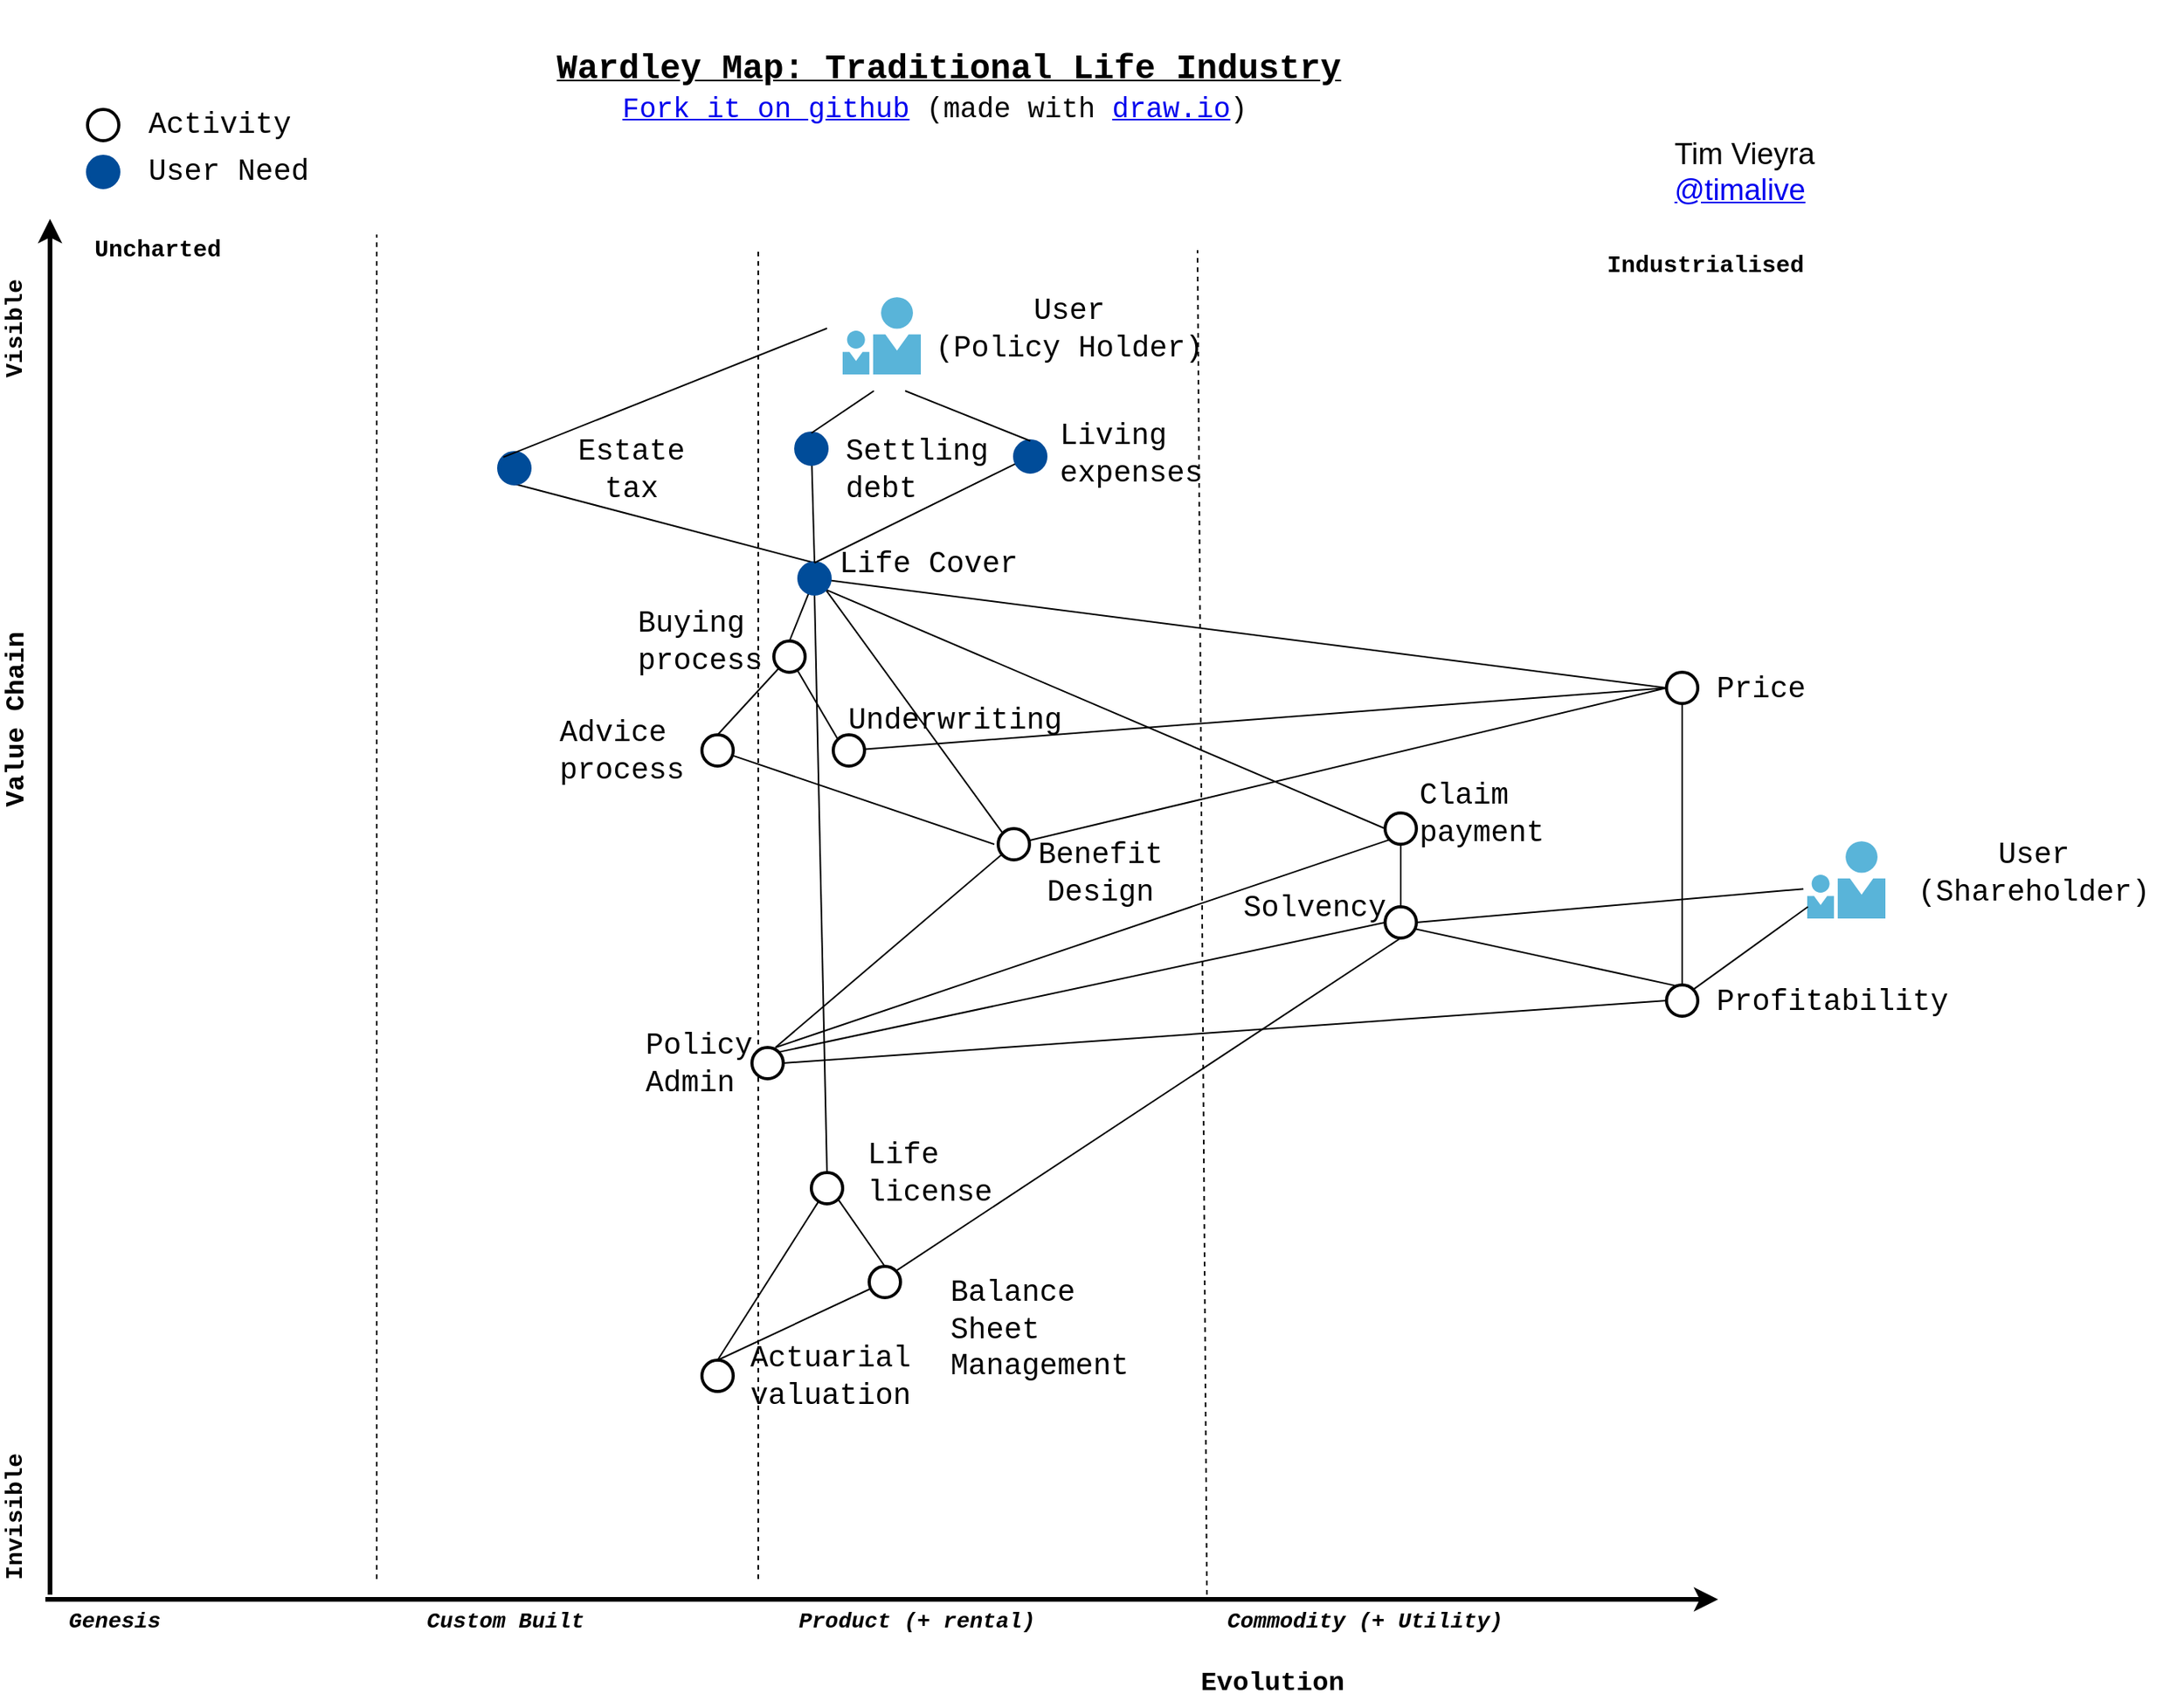 <mxfile version="14.1.8" type="device"><diagram id="QZo7Le3gUHi8I91TeO4D" name="Page-1"><mxGraphModel dx="1751" dy="1360" grid="1" gridSize="10" guides="1" tooltips="1" connect="1" arrows="1" fold="1" page="0" pageScale="1" pageWidth="1169" pageHeight="827" math="0" shadow="0"><root><mxCell id="0"/><mxCell id="pRjBcahfhOIr2XZQq7Er-81" value="Plane" parent="0"/><UserObject label="" tooltip="Wardley Mapping Canvas" id="pRjBcahfhOIr2XZQq7Er-31"><mxCell style="endArrow=none;dashed=1;html=1;strokeWidth=1;fontSize=26;strokeColor=#000000;" edge="1" parent="pRjBcahfhOIr2XZQq7Er-81"><mxGeometry width="50" height="50" relative="1" as="geometry"><mxPoint x="195" y="730" as="sourcePoint"/><mxPoint x="195" y="-130" as="targetPoint"/></mxGeometry></mxCell></UserObject><mxCell id="pRjBcahfhOIr2XZQq7Er-32" value="" style="endArrow=none;dashed=1;html=1;strokeWidth=1;fontSize=26;strokeColor=#000000;" edge="1" parent="pRjBcahfhOIr2XZQq7Er-81"><mxGeometry width="50" height="50" relative="1" as="geometry"><mxPoint x="439" y="730" as="sourcePoint"/><mxPoint x="439.0" y="-120" as="targetPoint"/></mxGeometry></mxCell><mxCell id="pRjBcahfhOIr2XZQq7Er-34" value="" style="endArrow=classic;html=1;strokeWidth=3;fontSize=26;" edge="1" parent="pRjBcahfhOIr2XZQq7Er-81"><mxGeometry width="50" height="50" relative="1" as="geometry"><mxPoint x="-14" y="740" as="sourcePoint"/><mxPoint x="-14" y="-140" as="targetPoint"/></mxGeometry></mxCell><mxCell id="pRjBcahfhOIr2XZQq7Er-35" value="" style="endArrow=classic;html=1;strokeWidth=3;fontSize=26;" edge="1" parent="pRjBcahfhOIr2XZQq7Er-81"><mxGeometry width="50" height="50" relative="1" as="geometry"><mxPoint x="-17.0" y="743.0" as="sourcePoint"/><mxPoint x="1053.0" y="743.0" as="targetPoint"/></mxGeometry></mxCell><mxCell id="pRjBcahfhOIr2XZQq7Er-36" value="&lt;i&gt;Genesis&lt;/i&gt;&lt;br style=&quot;font-size: 14px&quot;&gt;" style="text;html=1;strokeColor=none;fillColor=none;align=left;verticalAlign=top;whiteSpace=wrap;rounded=0;labelPosition=center;verticalLabelPosition=middle;fontFamily=Courier New;fontStyle=1;fontSize=14;" vertex="1" parent="pRjBcahfhOIr2XZQq7Er-81"><mxGeometry x="-4.0" y="742" width="136" height="28" as="geometry"/></mxCell><mxCell id="pRjBcahfhOIr2XZQq7Er-37" value="&lt;i&gt;Custom Built&lt;/i&gt;&lt;br style=&quot;font-size: 14px&quot;&gt;" style="text;html=1;strokeColor=none;fillColor=none;align=left;verticalAlign=top;whiteSpace=wrap;rounded=0;labelPosition=center;verticalLabelPosition=middle;fontFamily=Courier New;fontStyle=1;fontSize=14;" vertex="1" parent="pRjBcahfhOIr2XZQq7Er-81"><mxGeometry x="225.0" y="742" width="133" height="28" as="geometry"/></mxCell><mxCell id="pRjBcahfhOIr2XZQq7Er-38" value="&lt;i&gt;Product (+ rental)&lt;/i&gt;&lt;br style=&quot;font-size: 14px&quot;&gt;" style="text;html=1;strokeColor=none;fillColor=none;align=left;verticalAlign=top;whiteSpace=wrap;rounded=0;labelPosition=center;verticalLabelPosition=middle;fontFamily=Courier New;fontStyle=1;fontSize=14;" vertex="1" parent="pRjBcahfhOIr2XZQq7Er-81"><mxGeometry x="463.0" y="742" width="165" height="28" as="geometry"/></mxCell><mxCell id="pRjBcahfhOIr2XZQq7Er-39" value="&lt;i&gt;Commodity (+ Utility)&lt;/i&gt;&lt;br style=&quot;font-size: 14px&quot;&gt;" style="text;html=1;strokeColor=none;fillColor=none;align=left;verticalAlign=top;whiteSpace=wrap;rounded=0;labelPosition=center;verticalLabelPosition=middle;fontFamily=Courier New;fontStyle=1;fontSize=14;" vertex="1" parent="pRjBcahfhOIr2XZQq7Er-81"><mxGeometry x="737.0" y="742" width="201" height="28" as="geometry"/></mxCell><mxCell id="pRjBcahfhOIr2XZQq7Er-40" value="Evolution" style="text;html=1;strokeColor=none;fillColor=none;align=center;verticalAlign=middle;whiteSpace=wrap;rounded=0;shadow=0;glass=0;comic=0;fontFamily=Courier New;fontSize=17;fontStyle=1" vertex="1" parent="pRjBcahfhOIr2XZQq7Er-81"><mxGeometry x="733" y="787.0" width="70" height="20" as="geometry"/></mxCell><mxCell id="pRjBcahfhOIr2XZQq7Er-41" value="Uncharted" style="text;html=1;strokeColor=none;fillColor=none;align=center;verticalAlign=middle;whiteSpace=wrap;rounded=0;shadow=0;glass=0;comic=0;fontFamily=Courier New;fontSize=15;fontStyle=1" vertex="1" parent="pRjBcahfhOIr2XZQq7Er-81"><mxGeometry y="-130.0" width="110" height="20" as="geometry"/></mxCell><mxCell id="pRjBcahfhOIr2XZQq7Er-42" value="Industrialised" style="text;html=1;strokeColor=none;fillColor=none;align=center;verticalAlign=middle;whiteSpace=wrap;rounded=0;shadow=0;glass=0;comic=0;fontFamily=Courier New;fontSize=15;fontStyle=1" vertex="1" parent="pRjBcahfhOIr2XZQq7Er-81"><mxGeometry x="990" y="-120.0" width="110" height="20" as="geometry"/></mxCell><mxCell id="pRjBcahfhOIr2XZQq7Er-43" value="Value Chain" style="text;html=1;strokeColor=none;fillColor=none;align=center;verticalAlign=middle;whiteSpace=wrap;rounded=0;shadow=0;glass=0;comic=0;fontFamily=Courier New;fontSize=17;fontStyle=1;rotation=-90;" vertex="1" parent="pRjBcahfhOIr2XZQq7Er-81"><mxGeometry x="-100" y="170.0" width="130" height="20" as="geometry"/></mxCell><mxCell id="pRjBcahfhOIr2XZQq7Er-44" value="Visible" style="text;html=1;strokeColor=none;fillColor=none;align=center;verticalAlign=middle;whiteSpace=wrap;rounded=0;shadow=0;glass=0;comic=0;fontFamily=Courier New;fontSize=15;fontStyle=1;rotation=-90;" vertex="1" parent="pRjBcahfhOIr2XZQq7Er-81"><mxGeometry x="-81" y="-80.0" width="90" height="20" as="geometry"/></mxCell><mxCell id="pRjBcahfhOIr2XZQq7Er-45" value="Invisible" style="text;html=1;strokeColor=none;fillColor=none;align=center;verticalAlign=middle;whiteSpace=wrap;rounded=0;shadow=0;glass=0;comic=0;fontFamily=Courier New;fontSize=15;fontStyle=1;rotation=-90;" vertex="1" parent="pRjBcahfhOIr2XZQq7Er-81"><mxGeometry x="-81" y="680.0" width="90" height="20" as="geometry"/></mxCell><mxCell id="pRjBcahfhOIr2XZQq7Er-65" value="&lt;div style=&quot;text-align: left&quot;&gt;&lt;span&gt;Tim Vieyra&lt;/span&gt;&lt;/div&gt;&lt;div style=&quot;text-align: left&quot;&gt;&lt;span&gt;&lt;a href=&quot;https://twitter.com/timalive&quot;&gt;@timalive&lt;/a&gt;&lt;/span&gt;&lt;/div&gt;" style="text;html=1;strokeColor=none;fillColor=none;align=center;verticalAlign=middle;whiteSpace=wrap;rounded=0;fontSize=19;" vertex="1" parent="pRjBcahfhOIr2XZQq7Er-81"><mxGeometry x="990" y="-200" width="160" height="60" as="geometry"/></mxCell><mxCell id="pRjBcahfhOIr2XZQq7Er-181" value="" style="endArrow=none;dashed=1;html=1;strokeWidth=1;fontSize=26;strokeColor=#000000;" edge="1" parent="pRjBcahfhOIr2XZQq7Er-81"><mxGeometry width="50" height="50" relative="1" as="geometry"><mxPoint x="726" y="740" as="sourcePoint"/><mxPoint x="720" y="-120" as="targetPoint"/></mxGeometry></mxCell><mxCell id="pRjBcahfhOIr2XZQq7Er-83" value="Needs and Activities" parent="0"/><UserObject label="" tooltip="Immediate (level-1) user need" id="pRjBcahfhOIr2XZQq7Er-66"><mxCell style="ellipse;whiteSpace=wrap;html=1;aspect=fixed;strokeWidth=2;strokeColor=#004C99;fontFamily=Helvetica;fontSize=14;align=left;fontColor=#4D4D4D;fillColor=#004C99;" vertex="1" parent="pRjBcahfhOIr2XZQq7Er-83"><mxGeometry x="10" y="-180" width="20" height="20" as="geometry"/></mxCell></UserObject><mxCell id="pRjBcahfhOIr2XZQq7Er-67" value="User Need" style="text;html=1;strokeColor=none;fillColor=none;align=left;verticalAlign=middle;whiteSpace=wrap;rounded=0;fontSize=19;fontFamily=Courier New;" vertex="1" parent="pRjBcahfhOIr2XZQq7Er-83"><mxGeometry x="47" y="-180" width="160" height="20" as="geometry"/></mxCell><mxCell id="pRjBcahfhOIr2XZQq7Er-84" value="&lt;font face=&quot;Courier New&quot;&gt;User&lt;br&gt;(Policy Holder)&lt;/font&gt;" style="text;html=1;strokeColor=none;fillColor=none;align=center;verticalAlign=middle;whiteSpace=wrap;rounded=0;fontSize=19;" vertex="1" parent="pRjBcahfhOIr2XZQq7Er-83"><mxGeometry x="543" y="-80" width="190" height="20" as="geometry"/></mxCell><mxCell id="pRjBcahfhOIr2XZQq7Er-86" value="&lt;font face=&quot;Courier New&quot;&gt;Settling debt&lt;/font&gt;" style="text;html=1;strokeColor=none;fillColor=none;align=left;verticalAlign=middle;whiteSpace=wrap;rounded=0;fontSize=19;" vertex="1" parent="pRjBcahfhOIr2XZQq7Er-83"><mxGeometry x="493" y="10" width="90" height="20" as="geometry"/></mxCell><mxCell id="pRjBcahfhOIr2XZQq7Er-87" value="&lt;font face=&quot;Courier New&quot;&gt;Estate tax&lt;/font&gt;" style="text;html=1;strokeColor=none;fillColor=none;align=center;verticalAlign=middle;whiteSpace=wrap;rounded=0;fontSize=19;" vertex="1" parent="pRjBcahfhOIr2XZQq7Er-83"><mxGeometry x="313" y="10" width="90" height="20" as="geometry"/></mxCell><mxCell id="pRjBcahfhOIr2XZQq7Er-125" style="rounded=0;orthogonalLoop=1;jettySize=auto;html=1;exitX=0.5;exitY=1;exitDx=0;exitDy=0;entryX=0.5;entryY=0;entryDx=0;entryDy=0;fontSize=19;verticalAlign=middle;endArrow=none;endFill=0;" edge="1" parent="pRjBcahfhOIr2XZQq7Er-83" source="pRjBcahfhOIr2XZQq7Er-88" target="pRjBcahfhOIr2XZQq7Er-101"><mxGeometry relative="1" as="geometry"/></mxCell><mxCell id="pRjBcahfhOIr2XZQq7Er-126" style="edgeStyle=none;rounded=0;orthogonalLoop=1;jettySize=auto;html=1;exitX=0.5;exitY=1;exitDx=0;exitDy=0;entryX=0.5;entryY=0;entryDx=0;entryDy=0;endArrow=none;endFill=0;fontSize=19;" edge="1" parent="pRjBcahfhOIr2XZQq7Er-83" source="pRjBcahfhOIr2XZQq7Er-90" target="pRjBcahfhOIr2XZQq7Er-104"><mxGeometry relative="1" as="geometry"/></mxCell><mxCell id="pRjBcahfhOIr2XZQq7Er-154" value="" style="edgeStyle=none;rounded=0;orthogonalLoop=1;jettySize=auto;html=1;endArrow=none;endFill=0;fontSize=19;entryX=0;entryY=0.5;entryDx=0;entryDy=0;" edge="1" parent="pRjBcahfhOIr2XZQq7Er-83" source="pRjBcahfhOIr2XZQq7Er-92" target="pRjBcahfhOIr2XZQq7Er-90"><mxGeometry relative="1" as="geometry"/></mxCell><UserObject label="" tooltip="Component" id="pRjBcahfhOIr2XZQq7Er-92"><mxCell style="ellipse;whiteSpace=wrap;html=1;aspect=fixed;strokeColor=#000000;fillColor=#ffffff;fontFamily=Helvetica;fontSize=13;align=center;strokeWidth=2;" vertex="1" parent="pRjBcahfhOIr2XZQq7Er-83"><mxGeometry x="487" y="190" width="20" height="20" as="geometry"/></mxCell></UserObject><mxCell id="pRjBcahfhOIr2XZQq7Er-93" value="&lt;font face=&quot;Courier New&quot;&gt;Underwriting&lt;br&gt;&lt;/font&gt;" style="text;html=1;strokeColor=none;fillColor=none;align=center;verticalAlign=middle;whiteSpace=wrap;rounded=0;fontSize=19;" vertex="1" parent="pRjBcahfhOIr2XZQq7Er-83"><mxGeometry x="520" y="170" width="90" height="20" as="geometry"/></mxCell><mxCell id="pRjBcahfhOIr2XZQq7Er-172" value="" style="edgeStyle=none;rounded=0;orthogonalLoop=1;jettySize=auto;html=1;endArrow=none;endFill=0;fontSize=19;entryX=0;entryY=0.5;entryDx=0;entryDy=0;" edge="1" parent="pRjBcahfhOIr2XZQq7Er-83" source="pRjBcahfhOIr2XZQq7Er-94" target="pRjBcahfhOIr2XZQq7Er-90"><mxGeometry relative="1" as="geometry"/></mxCell><mxCell id="pRjBcahfhOIr2XZQq7Er-187" style="edgeStyle=none;rounded=0;orthogonalLoop=1;jettySize=auto;html=1;endArrow=none;endFill=0;fontSize=19;" edge="1" parent="pRjBcahfhOIr2XZQq7Er-83" source="pRjBcahfhOIr2XZQq7Er-94"><mxGeometry relative="1" as="geometry"><mxPoint x="450" y="390" as="targetPoint"/></mxGeometry></mxCell><UserObject label="" tooltip="Component" id="pRjBcahfhOIr2XZQq7Er-94"><mxCell style="ellipse;whiteSpace=wrap;html=1;aspect=fixed;strokeColor=#000000;fillColor=#ffffff;fontFamily=Helvetica;fontSize=13;align=center;strokeWidth=2;" vertex="1" parent="pRjBcahfhOIr2XZQq7Er-83"><mxGeometry x="592.5" y="250" width="20" height="20" as="geometry"/></mxCell></UserObject><mxCell id="pRjBcahfhOIr2XZQq7Er-95" value="&lt;font face=&quot;Courier New&quot;&gt;Benefit Design&lt;br&gt;&lt;/font&gt;" style="text;html=1;strokeColor=none;fillColor=none;align=center;verticalAlign=middle;whiteSpace=wrap;rounded=0;fontSize=19;" vertex="1" parent="pRjBcahfhOIr2XZQq7Er-83"><mxGeometry x="612.5" y="249.25" width="90" height="57.5" as="geometry"/></mxCell><mxCell id="pRjBcahfhOIr2XZQq7Er-128" style="edgeStyle=none;rounded=0;orthogonalLoop=1;jettySize=auto;html=1;exitX=0;exitY=0.5;exitDx=0;exitDy=0;entryX=1;entryY=0;entryDx=0;entryDy=0;endArrow=none;endFill=0;fontSize=19;" edge="1" parent="pRjBcahfhOIr2XZQq7Er-83" source="pRjBcahfhOIr2XZQq7Er-101" target="pRjBcahfhOIr2XZQq7Er-104"><mxGeometry relative="1" as="geometry"/></mxCell><UserObject label="" tooltip="Component" id="pRjBcahfhOIr2XZQq7Er-106"><mxCell style="ellipse;whiteSpace=wrap;html=1;aspect=fixed;strokeColor=#000000;fillColor=#ffffff;fontFamily=Helvetica;fontSize=13;align=center;strokeWidth=2;" vertex="1" parent="pRjBcahfhOIr2XZQq7Er-83"><mxGeometry x="435" y="390" width="20" height="20" as="geometry"/></mxCell></UserObject><mxCell id="pRjBcahfhOIr2XZQq7Er-107" value="&lt;font face=&quot;Courier New&quot;&gt;Policy Admin&lt;/font&gt;" style="text;html=1;strokeColor=none;fillColor=none;align=left;verticalAlign=middle;whiteSpace=wrap;rounded=0;fontSize=19;" vertex="1" parent="pRjBcahfhOIr2XZQq7Er-83"><mxGeometry x="365" y="370" width="90" height="60" as="geometry"/></mxCell><UserObject label="" tooltip="Component" id="pRjBcahfhOIr2XZQq7Er-110"><mxCell style="ellipse;whiteSpace=wrap;html=1;aspect=fixed;strokeColor=#000000;fillColor=#ffffff;fontFamily=Helvetica;fontSize=13;align=center;strokeWidth=2;" vertex="1" parent="pRjBcahfhOIr2XZQq7Er-83"><mxGeometry x="473" y="470" width="20" height="20" as="geometry"/></mxCell></UserObject><mxCell id="pRjBcahfhOIr2XZQq7Er-111" value="&lt;font face=&quot;Courier New&quot;&gt;Life license&lt;/font&gt;" style="text;html=1;strokeColor=none;fillColor=none;align=left;verticalAlign=middle;whiteSpace=wrap;rounded=0;fontSize=19;" vertex="1" parent="pRjBcahfhOIr2XZQq7Er-83"><mxGeometry x="507" y="460" width="90" height="20" as="geometry"/></mxCell><mxCell id="pRjBcahfhOIr2XZQq7Er-148" value="" style="edgeStyle=none;rounded=0;orthogonalLoop=1;jettySize=auto;html=1;endArrow=none;endFill=0;fontSize=19;entryX=0.5;entryY=0;entryDx=0;entryDy=0;" edge="1" parent="pRjBcahfhOIr2XZQq7Er-83" source="pRjBcahfhOIr2XZQq7Er-112" target="pRjBcahfhOIr2XZQq7Er-115"><mxGeometry relative="1" as="geometry"/></mxCell><mxCell id="pRjBcahfhOIr2XZQq7Er-150" value="" style="edgeStyle=none;rounded=0;orthogonalLoop=1;jettySize=auto;html=1;endArrow=none;endFill=0;fontSize=19;entryX=0;entryY=0;entryDx=0;entryDy=0;" edge="1" parent="pRjBcahfhOIr2XZQq7Er-83" source="pRjBcahfhOIr2XZQq7Er-112" target="pRjBcahfhOIr2XZQq7Er-92"><mxGeometry relative="1" as="geometry"/></mxCell><UserObject label="" tooltip="Component" id="pRjBcahfhOIr2XZQq7Er-112"><mxCell style="ellipse;whiteSpace=wrap;html=1;aspect=fixed;strokeColor=#000000;fillColor=#ffffff;fontFamily=Helvetica;fontSize=13;align=center;strokeWidth=2;" vertex="1" parent="pRjBcahfhOIr2XZQq7Er-83"><mxGeometry x="449" y="130" width="20" height="20" as="geometry"/></mxCell></UserObject><mxCell id="pRjBcahfhOIr2XZQq7Er-113" value="&lt;font face=&quot;Courier New&quot;&gt;Buying process&lt;/font&gt;" style="text;html=1;strokeColor=none;fillColor=none;align=left;verticalAlign=middle;whiteSpace=wrap;rounded=0;fontSize=19;" vertex="1" parent="pRjBcahfhOIr2XZQq7Er-83"><mxGeometry x="360" y="120" width="90" height="20" as="geometry"/></mxCell><mxCell id="pRjBcahfhOIr2XZQq7Er-178" value="" style="edgeStyle=none;rounded=0;orthogonalLoop=1;jettySize=auto;html=1;endArrow=none;endFill=0;fontSize=19;" edge="1" parent="pRjBcahfhOIr2XZQq7Er-83" source="pRjBcahfhOIr2XZQq7Er-115"><mxGeometry relative="1" as="geometry"><mxPoint x="590" y="260" as="targetPoint"/></mxGeometry></mxCell><UserObject label="" tooltip="Component" id="pRjBcahfhOIr2XZQq7Er-115"><mxCell style="ellipse;whiteSpace=wrap;html=1;aspect=fixed;strokeColor=#000000;fillColor=#ffffff;fontFamily=Helvetica;fontSize=13;align=center;strokeWidth=2;" vertex="1" parent="pRjBcahfhOIr2XZQq7Er-83"><mxGeometry x="403" y="190" width="20" height="20" as="geometry"/></mxCell></UserObject><mxCell id="pRjBcahfhOIr2XZQq7Er-116" value="&lt;font face=&quot;Courier New&quot;&gt;Advice process&lt;/font&gt;" style="text;html=1;strokeColor=none;fillColor=none;align=left;verticalAlign=middle;whiteSpace=wrap;rounded=0;fontSize=19;" vertex="1" parent="pRjBcahfhOIr2XZQq7Er-83"><mxGeometry x="310" y="190" width="90" height="20" as="geometry"/></mxCell><mxCell id="pRjBcahfhOIr2XZQq7Er-147" value="" style="edgeStyle=none;rounded=0;orthogonalLoop=1;jettySize=auto;html=1;endArrow=none;endFill=0;fontSize=19;entryX=0.5;entryY=0;entryDx=0;entryDy=0;" edge="1" parent="pRjBcahfhOIr2XZQq7Er-83" target="pRjBcahfhOIr2XZQq7Er-112"><mxGeometry relative="1" as="geometry"><mxPoint x="471.343" y="99.308" as="sourcePoint"/></mxGeometry></mxCell><mxCell id="pRjBcahfhOIr2XZQq7Er-120" value="&lt;font face=&quot;Courier New&quot;&gt;Life Cover&lt;br&gt;&lt;/font&gt;" style="text;html=1;strokeColor=none;fillColor=none;align=center;verticalAlign=middle;whiteSpace=wrap;rounded=0;fontSize=19;" vertex="1" parent="pRjBcahfhOIr2XZQq7Er-83"><mxGeometry x="482.5" y="70" width="130" height="20" as="geometry"/></mxCell><mxCell id="pRjBcahfhOIr2XZQq7Er-123" value="" style="aspect=fixed;html=1;perimeter=none;align=center;shadow=0;dashed=0;image;fontSize=12;image=img/lib/mscae/PersonWithFriend.svg;rounded=0;glass=0;comic=0;strokeColor=#808080;strokeWidth=3;fillColor=none;" vertex="1" parent="pRjBcahfhOIr2XZQq7Er-83"><mxGeometry x="1110" y="258" width="50" height="49.5" as="geometry"/></mxCell><mxCell id="pRjBcahfhOIr2XZQq7Er-140" style="edgeStyle=none;rounded=0;orthogonalLoop=1;jettySize=auto;html=1;exitX=0.5;exitY=0;exitDx=0;exitDy=0;endArrow=none;endFill=0;fontSize=19;" edge="1" parent="pRjBcahfhOIr2XZQq7Er-83" source="pRjBcahfhOIr2XZQq7Er-136" target="pRjBcahfhOIr2XZQq7Er-110"><mxGeometry relative="1" as="geometry"/></mxCell><UserObject label="" tooltip="Component" id="pRjBcahfhOIr2XZQq7Er-136"><mxCell style="ellipse;whiteSpace=wrap;html=1;aspect=fixed;strokeColor=#000000;fillColor=#ffffff;fontFamily=Helvetica;fontSize=13;align=center;strokeWidth=2;" vertex="1" parent="pRjBcahfhOIr2XZQq7Er-83"><mxGeometry x="403" y="590" width="20" height="20" as="geometry"/></mxCell></UserObject><mxCell id="pRjBcahfhOIr2XZQq7Er-137" value="&lt;font face=&quot;Courier New&quot;&gt;Actuarial valuation&lt;/font&gt;" style="text;html=1;strokeColor=none;fillColor=none;align=left;verticalAlign=middle;whiteSpace=wrap;rounded=0;fontSize=19;" vertex="1" parent="pRjBcahfhOIr2XZQq7Er-83"><mxGeometry x="432" y="590" width="90" height="20" as="geometry"/></mxCell><mxCell id="pRjBcahfhOIr2XZQq7Er-141" style="edgeStyle=none;rounded=0;orthogonalLoop=1;jettySize=auto;html=1;exitX=0.5;exitY=0;exitDx=0;exitDy=0;endArrow=none;endFill=0;fontSize=19;entryX=1;entryY=1;entryDx=0;entryDy=0;" edge="1" parent="pRjBcahfhOIr2XZQq7Er-83" source="pRjBcahfhOIr2XZQq7Er-138" target="pRjBcahfhOIr2XZQq7Er-110"><mxGeometry relative="1" as="geometry"><mxPoint x="532" y="490.0" as="targetPoint"/></mxGeometry></mxCell><mxCell id="pRjBcahfhOIr2XZQq7Er-196" value="" style="edgeStyle=none;rounded=0;orthogonalLoop=1;jettySize=auto;html=1;endArrow=none;endFill=0;fontSize=19;entryX=0.5;entryY=0;entryDx=0;entryDy=0;" edge="1" parent="pRjBcahfhOIr2XZQq7Er-83" source="pRjBcahfhOIr2XZQq7Er-138" target="pRjBcahfhOIr2XZQq7Er-136"><mxGeometry relative="1" as="geometry"/></mxCell><UserObject label="" tooltip="Component" id="pRjBcahfhOIr2XZQq7Er-138"><mxCell style="ellipse;whiteSpace=wrap;html=1;aspect=fixed;strokeColor=#000000;fillColor=#ffffff;fontFamily=Helvetica;fontSize=13;align=center;strokeWidth=2;" vertex="1" parent="pRjBcahfhOIr2XZQq7Er-83"><mxGeometry x="510" y="530" width="20" height="20" as="geometry"/></mxCell></UserObject><mxCell id="pRjBcahfhOIr2XZQq7Er-139" value="&lt;font face=&quot;Courier New&quot;&gt;Balance Sheet Management&lt;/font&gt;" style="text;html=1;strokeColor=none;fillColor=none;align=left;verticalAlign=middle;whiteSpace=wrap;rounded=0;fontSize=19;" vertex="1" parent="pRjBcahfhOIr2XZQq7Er-83"><mxGeometry x="560" y="560" width="90" height="20" as="geometry"/></mxCell><mxCell id="pRjBcahfhOIr2XZQq7Er-144" style="edgeStyle=none;rounded=0;orthogonalLoop=1;jettySize=auto;html=1;exitX=0.5;exitY=1;exitDx=0;exitDy=0;entryX=0.5;entryY=0;entryDx=0;entryDy=0;endArrow=none;endFill=0;fontSize=19;" edge="1" parent="pRjBcahfhOIr2XZQq7Er-83" source="pRjBcahfhOIr2XZQq7Er-76"><mxGeometry relative="1" as="geometry"><mxPoint x="475" y="80" as="targetPoint"/></mxGeometry></mxCell><mxCell id="pRjBcahfhOIr2XZQq7Er-163" value="" style="edgeStyle=none;rounded=0;orthogonalLoop=1;jettySize=auto;html=1;endArrow=none;endFill=0;fontSize=19;entryX=0;entryY=0.5;entryDx=0;entryDy=0;" edge="1" parent="pRjBcahfhOIr2XZQq7Er-83" source="pRjBcahfhOIr2XZQq7Er-157" target="pRjBcahfhOIr2XZQq7Er-90"><mxGeometry relative="1" as="geometry"><mxPoint x="770" y="140" as="targetPoint"/></mxGeometry></mxCell><mxCell id="pRjBcahfhOIr2XZQq7Er-165" style="edgeStyle=none;rounded=0;orthogonalLoop=1;jettySize=auto;html=1;exitX=1;exitY=1;exitDx=0;exitDy=0;entryX=0;entryY=0.5;entryDx=0;entryDy=0;endArrow=none;endFill=0;fontSize=19;" edge="1" parent="pRjBcahfhOIr2XZQq7Er-83" source="pRjBcahfhOIr2XZQq7Er-157" target="pRjBcahfhOIr2XZQq7Er-88"><mxGeometry relative="1" as="geometry"/></mxCell><mxCell id="pRjBcahfhOIr2XZQq7Er-173" style="edgeStyle=none;rounded=0;orthogonalLoop=1;jettySize=auto;html=1;exitX=1;exitY=1;exitDx=0;exitDy=0;entryX=0;entryY=0;entryDx=0;entryDy=0;endArrow=none;endFill=0;fontSize=19;" edge="1" parent="pRjBcahfhOIr2XZQq7Er-83" source="pRjBcahfhOIr2XZQq7Er-157" target="pRjBcahfhOIr2XZQq7Er-94"><mxGeometry relative="1" as="geometry"/></mxCell><mxCell id="pRjBcahfhOIr2XZQq7Er-194" style="edgeStyle=none;rounded=0;orthogonalLoop=1;jettySize=auto;html=1;exitX=0.5;exitY=1;exitDx=0;exitDy=0;endArrow=none;endFill=0;fontSize=19;entryX=0.5;entryY=0;entryDx=0;entryDy=0;" edge="1" parent="pRjBcahfhOIr2XZQq7Er-83" source="pRjBcahfhOIr2XZQq7Er-157" target="pRjBcahfhOIr2XZQq7Er-110"><mxGeometry relative="1" as="geometry"><mxPoint x="490" y="450.0" as="targetPoint"/></mxGeometry></mxCell><UserObject label="" tooltip="Immediate (level-1) user need" id="pRjBcahfhOIr2XZQq7Er-157"><mxCell style="ellipse;whiteSpace=wrap;html=1;aspect=fixed;strokeWidth=2;strokeColor=#004C99;fontFamily=Helvetica;fontSize=14;align=left;fontColor=#4D4D4D;fillColor=#004C99;" vertex="1" parent="pRjBcahfhOIr2XZQq7Er-83"><mxGeometry x="465" y="80" width="20" height="20" as="geometry"/></mxCell></UserObject><mxCell id="pRjBcahfhOIr2XZQq7Er-168" value="" style="group" vertex="1" connectable="0" parent="pRjBcahfhOIr2XZQq7Er-83"><mxGeometry x="1020" y="150" width="104.5" height="20" as="geometry"/></mxCell><UserObject label="" tooltip="Component" id="pRjBcahfhOIr2XZQq7Er-90"><mxCell style="ellipse;whiteSpace=wrap;html=1;aspect=fixed;strokeColor=#000000;fillColor=#ffffff;fontFamily=Helvetica;fontSize=13;align=center;strokeWidth=2;" vertex="1" parent="pRjBcahfhOIr2XZQq7Er-168"><mxGeometry width="20" height="20" as="geometry"/></mxCell></UserObject><mxCell id="pRjBcahfhOIr2XZQq7Er-91" value="&lt;font face=&quot;Courier New&quot;&gt;Price&lt;br&gt;&lt;/font&gt;" style="text;html=1;strokeColor=none;fillColor=none;align=left;verticalAlign=middle;whiteSpace=wrap;rounded=0;fontSize=19;" vertex="1" parent="pRjBcahfhOIr2XZQq7Er-168"><mxGeometry x="29.5" width="75" height="20" as="geometry"/></mxCell><mxCell id="pRjBcahfhOIr2XZQq7Er-169" value="" style="group" vertex="1" connectable="0" parent="pRjBcahfhOIr2XZQq7Er-83"><mxGeometry x="1020" y="350" width="120" height="20" as="geometry"/></mxCell><UserObject label="" tooltip="Component" id="pRjBcahfhOIr2XZQq7Er-104"><mxCell style="ellipse;whiteSpace=wrap;html=1;aspect=fixed;strokeColor=#000000;fillColor=#ffffff;fontFamily=Helvetica;fontSize=13;align=center;strokeWidth=2;" vertex="1" parent="pRjBcahfhOIr2XZQq7Er-169"><mxGeometry width="20" height="20" as="geometry"/></mxCell></UserObject><mxCell id="pRjBcahfhOIr2XZQq7Er-105" value="&lt;font face=&quot;Courier New&quot;&gt;Profitability&lt;/font&gt;" style="text;html=1;strokeColor=none;fillColor=none;align=left;verticalAlign=middle;whiteSpace=wrap;rounded=0;fontSize=19;" vertex="1" parent="pRjBcahfhOIr2XZQq7Er-169"><mxGeometry x="30" width="90" height="20" as="geometry"/></mxCell><mxCell id="pRjBcahfhOIr2XZQq7Er-170" value="" style="group" vertex="1" connectable="0" parent="pRjBcahfhOIr2XZQq7Er-83"><mxGeometry x="840" y="300" width="120" height="20" as="geometry"/></mxCell><UserObject label="" tooltip="Component" id="pRjBcahfhOIr2XZQq7Er-101"><mxCell style="ellipse;whiteSpace=wrap;html=1;aspect=fixed;strokeColor=#000000;fillColor=#ffffff;fontFamily=Helvetica;fontSize=13;align=center;strokeWidth=2;" vertex="1" parent="pRjBcahfhOIr2XZQq7Er-170"><mxGeometry width="20" height="20" as="geometry"/></mxCell></UserObject><mxCell id="pRjBcahfhOIr2XZQq7Er-171" value="" style="group" vertex="1" connectable="0" parent="pRjBcahfhOIr2XZQq7Er-83"><mxGeometry x="840" y="230" width="206" height="30" as="geometry"/></mxCell><UserObject label="" tooltip="Component" id="pRjBcahfhOIr2XZQq7Er-88"><mxCell style="ellipse;whiteSpace=wrap;html=1;aspect=fixed;strokeColor=#000000;fillColor=#ffffff;fontFamily=Helvetica;fontSize=13;align=center;strokeWidth=2;" vertex="1" parent="pRjBcahfhOIr2XZQq7Er-171"><mxGeometry y="10" width="20" height="20" as="geometry"/></mxCell></UserObject><mxCell id="pRjBcahfhOIr2XZQq7Er-89" value="&lt;font face=&quot;Courier New&quot;&gt;Claim&lt;br&gt;payment&lt;/font&gt;" style="text;html=1;strokeColor=none;fillColor=none;align=left;verticalAlign=middle;whiteSpace=wrap;rounded=0;fontSize=19;" vertex="1" parent="pRjBcahfhOIr2XZQq7Er-171"><mxGeometry x="20" width="186" height="20" as="geometry"/></mxCell><mxCell id="pRjBcahfhOIr2XZQq7Er-175" style="edgeStyle=none;rounded=0;orthogonalLoop=1;jettySize=auto;html=1;exitX=0;exitY=0.5;exitDx=0;exitDy=0;entryX=1;entryY=0;entryDx=0;entryDy=0;endArrow=none;endFill=0;fontSize=19;" edge="1" parent="pRjBcahfhOIr2XZQq7Er-83" source="pRjBcahfhOIr2XZQq7Er-101" target="pRjBcahfhOIr2XZQq7Er-106"><mxGeometry relative="1" as="geometry"/></mxCell><mxCell id="pRjBcahfhOIr2XZQq7Er-176" style="edgeStyle=none;rounded=0;orthogonalLoop=1;jettySize=auto;html=1;exitX=0;exitY=0.5;exitDx=0;exitDy=0;entryX=1;entryY=0.5;entryDx=0;entryDy=0;endArrow=none;endFill=0;fontSize=19;" edge="1" parent="pRjBcahfhOIr2XZQq7Er-83" source="pRjBcahfhOIr2XZQq7Er-104" target="pRjBcahfhOIr2XZQq7Er-106"><mxGeometry relative="1" as="geometry"/></mxCell><mxCell id="pRjBcahfhOIr2XZQq7Er-179" style="edgeStyle=none;rounded=0;orthogonalLoop=1;jettySize=auto;html=1;exitX=1;exitY=0;exitDx=0;exitDy=0;entryX=0.009;entryY=0.848;entryDx=0;entryDy=0;entryPerimeter=0;endArrow=none;endFill=0;fontSize=19;" edge="1" parent="pRjBcahfhOIr2XZQq7Er-83" source="pRjBcahfhOIr2XZQq7Er-104" target="pRjBcahfhOIr2XZQq7Er-123"><mxGeometry relative="1" as="geometry"/></mxCell><mxCell id="pRjBcahfhOIr2XZQq7Er-180" style="edgeStyle=none;rounded=0;orthogonalLoop=1;jettySize=auto;html=1;exitX=1;exitY=0.5;exitDx=0;exitDy=0;entryX=-0.049;entryY=0.618;entryDx=0;entryDy=0;entryPerimeter=0;endArrow=none;endFill=0;fontSize=19;" edge="1" parent="pRjBcahfhOIr2XZQq7Er-83" source="pRjBcahfhOIr2XZQq7Er-101" target="pRjBcahfhOIr2XZQq7Er-123"><mxGeometry relative="1" as="geometry"/></mxCell><mxCell id="pRjBcahfhOIr2XZQq7Er-102" value="&lt;font face=&quot;Courier New&quot;&gt;Solvency&lt;/font&gt;" style="text;html=1;strokeColor=none;fillColor=none;align=center;verticalAlign=middle;whiteSpace=wrap;rounded=0;fontSize=19;" vertex="1" parent="pRjBcahfhOIr2XZQq7Er-83"><mxGeometry x="750" y="290" width="90" height="20" as="geometry"/></mxCell><mxCell id="pRjBcahfhOIr2XZQq7Er-85" value="&lt;font face=&quot;Courier New&quot;&gt;Living expenses&lt;/font&gt;" style="text;html=1;strokeColor=none;fillColor=none;align=left;verticalAlign=middle;whiteSpace=wrap;rounded=0;fontSize=19;" vertex="1" parent="pRjBcahfhOIr2XZQq7Er-83"><mxGeometry x="630" width="160" height="20" as="geometry"/></mxCell><mxCell id="pRjBcahfhOIr2XZQq7Er-185" style="edgeStyle=none;rounded=0;orthogonalLoop=1;jettySize=auto;html=1;exitX=0;exitY=1;exitDx=0;exitDy=0;endArrow=none;endFill=0;fontSize=19;" edge="1" parent="pRjBcahfhOIr2XZQq7Er-83" source="pRjBcahfhOIr2XZQq7Er-88"><mxGeometry relative="1" as="geometry"><mxPoint x="450" y="390" as="targetPoint"/></mxGeometry></mxCell><mxCell id="pRjBcahfhOIr2XZQq7Er-195" style="edgeStyle=none;rounded=0;orthogonalLoop=1;jettySize=auto;html=1;exitX=0.5;exitY=1;exitDx=0;exitDy=0;endArrow=none;endFill=0;fontSize=19;entryX=1;entryY=0;entryDx=0;entryDy=0;" edge="1" parent="pRjBcahfhOIr2XZQq7Er-83" source="pRjBcahfhOIr2XZQq7Er-101" target="pRjBcahfhOIr2XZQq7Er-138"><mxGeometry relative="1" as="geometry"><mxPoint x="540" y="560" as="targetPoint"/></mxGeometry></mxCell><mxCell id="pRjBcahfhOIr2XZQq7Er-60" value="" style="aspect=fixed;html=1;perimeter=none;align=center;shadow=0;dashed=0;image;fontSize=12;image=img/lib/mscae/PersonWithFriend.svg;rounded=0;glass=0;comic=0;strokeColor=#808080;strokeWidth=3;fillColor=none;" vertex="1" parent="pRjBcahfhOIr2XZQq7Er-83"><mxGeometry x="493" y="-90" width="50" height="49.5" as="geometry"/></mxCell><mxCell id="pRjBcahfhOIr2XZQq7Er-145" value="" style="edgeStyle=none;rounded=0;orthogonalLoop=1;jettySize=auto;html=1;endArrow=none;endFill=0;fontSize=19;entryX=0.5;entryY=0;entryDx=0;entryDy=0;" edge="1" parent="pRjBcahfhOIr2XZQq7Er-83" source="pRjBcahfhOIr2XZQq7Er-62"><mxGeometry relative="1" as="geometry"><mxPoint x="475" y="80" as="targetPoint"/></mxGeometry></mxCell><UserObject label="" tooltip="Immediate (level-1) user need" id="pRjBcahfhOIr2XZQq7Er-62"><mxCell style="ellipse;whiteSpace=wrap;html=1;aspect=fixed;strokeWidth=2;strokeColor=#004C99;fontFamily=Helvetica;fontSize=14;align=left;fontColor=#4D4D4D;fillColor=#004C99;" vertex="1" parent="pRjBcahfhOIr2XZQq7Er-83"><mxGeometry x="463" y="-3" width="20" height="20" as="geometry"/></mxCell></UserObject><mxCell id="pRjBcahfhOIr2XZQq7Er-146" value="" style="edgeStyle=none;rounded=0;orthogonalLoop=1;jettySize=auto;html=1;endArrow=none;endFill=0;fontSize=19;entryX=0.5;entryY=0;entryDx=0;entryDy=0;" edge="1" parent="pRjBcahfhOIr2XZQq7Er-83" source="pRjBcahfhOIr2XZQq7Er-73"><mxGeometry relative="1" as="geometry"><mxPoint x="475" y="80" as="targetPoint"/></mxGeometry></mxCell><UserObject label="" tooltip="Immediate (level-1) user need" id="pRjBcahfhOIr2XZQq7Er-73"><mxCell style="ellipse;whiteSpace=wrap;html=1;aspect=fixed;strokeWidth=2;strokeColor=#004C99;fontFamily=Helvetica;fontSize=14;align=left;fontColor=#4D4D4D;fillColor=#004C99;" vertex="1" parent="pRjBcahfhOIr2XZQq7Er-83"><mxGeometry x="603" y="2" width="20" height="20" as="geometry"/></mxCell></UserObject><UserObject label="" tooltip="Immediate (level-1) user need" id="pRjBcahfhOIr2XZQq7Er-76"><mxCell style="ellipse;whiteSpace=wrap;html=1;aspect=fixed;strokeWidth=2;strokeColor=#004C99;fontFamily=Helvetica;fontSize=14;align=left;fontColor=#4D4D4D;fillColor=#004C99;" vertex="1" parent="pRjBcahfhOIr2XZQq7Er-83"><mxGeometry x="273" y="9.5" width="20" height="20" as="geometry"/></mxCell></UserObject><UserObject label="" tooltip="Interface / line of the present" id="pRjBcahfhOIr2XZQq7Er-78"><mxCell style="endArrow=none;html=1;strokeColor=#000000;strokeWidth=1;fontFamily=Courier New;fontSize=14;fontColor=#000000;exitX=0;exitY=0;exitDx=0;exitDy=0;" edge="1" parent="pRjBcahfhOIr2XZQq7Er-83" source="pRjBcahfhOIr2XZQq7Er-76"><mxGeometry width="50" height="50" relative="1" as="geometry"><mxPoint x="713" y="160" as="sourcePoint"/><mxPoint x="483" y="-70" as="targetPoint"/></mxGeometry></mxCell></UserObject><UserObject label="" tooltip="Interface / line of the present" id="pRjBcahfhOIr2XZQq7Er-79"><mxCell style="endArrow=none;html=1;strokeColor=#000000;strokeWidth=1;fontFamily=Courier New;fontSize=14;fontColor=#000000;exitX=0.5;exitY=0;exitDx=0;exitDy=0;" edge="1" parent="pRjBcahfhOIr2XZQq7Er-83" source="pRjBcahfhOIr2XZQq7Er-62"><mxGeometry width="50" height="50" relative="1" as="geometry"><mxPoint x="713" y="160" as="sourcePoint"/><mxPoint x="513" y="-30" as="targetPoint"/></mxGeometry></mxCell></UserObject><UserObject label="" tooltip="Interface / line of the present" id="pRjBcahfhOIr2XZQq7Er-80"><mxCell style="endArrow=none;html=1;strokeColor=#000000;strokeWidth=1;fontFamily=Courier New;fontSize=14;fontColor=#000000;exitX=0.5;exitY=0;exitDx=0;exitDy=0;" edge="1" parent="pRjBcahfhOIr2XZQq7Er-83" source="pRjBcahfhOIr2XZQq7Er-73"><mxGeometry width="50" height="50" relative="1" as="geometry"><mxPoint x="483" y="7" as="sourcePoint"/><mxPoint x="533" y="-30" as="targetPoint"/></mxGeometry></mxCell></UserObject><mxCell id="pRjBcahfhOIr2XZQq7Er-122" value="&lt;font face=&quot;Courier New&quot;&gt;User&lt;br&gt;(Shareholder)&lt;/font&gt;" style="text;html=1;strokeColor=none;fillColor=none;align=center;verticalAlign=middle;whiteSpace=wrap;rounded=0;fontSize=19;" vertex="1" parent="pRjBcahfhOIr2XZQq7Er-83"><mxGeometry x="1160" y="268" width="190" height="20" as="geometry"/></mxCell><UserObject label="" tooltip="Component" id="pRjBcahfhOIr2XZQq7Er-197"><mxCell style="ellipse;whiteSpace=wrap;html=1;aspect=fixed;strokeColor=#000000;fillColor=#ffffff;fontFamily=Helvetica;fontSize=13;align=center;strokeWidth=2;" vertex="1" parent="pRjBcahfhOIr2XZQq7Er-83"><mxGeometry x="10" y="-210" width="20" height="20" as="geometry"/></mxCell></UserObject><mxCell id="pRjBcahfhOIr2XZQq7Er-198" value="Activity" style="text;html=1;strokeColor=none;fillColor=none;align=left;verticalAlign=middle;whiteSpace=wrap;rounded=0;fontSize=19;fontFamily=Courier New;" vertex="1" parent="pRjBcahfhOIr2XZQq7Er-83"><mxGeometry x="47" y="-210" width="160" height="20" as="geometry"/></mxCell><mxCell id="pRjBcahfhOIr2XZQq7Er-199" value="&lt;font&gt;&lt;span style=&quot;font-size: 22px&quot;&gt;Wardley Map: Traditional Life Industry&lt;/span&gt;&lt;br&gt;&lt;/font&gt;" style="text;html=1;strokeColor=none;fillColor=none;align=center;verticalAlign=middle;whiteSpace=wrap;rounded=0;fontFamily=Courier New;fontSize=19;fontStyle=5" vertex="1" parent="pRjBcahfhOIr2XZQq7Er-83"><mxGeometry x="260" y="-280" width="601.5" height="90" as="geometry"/></mxCell><mxCell id="pRjBcahfhOIr2XZQq7Er-201" value="&lt;span style=&quot;font-size: 18px&quot;&gt;&lt;a href=&quot;https://github.com/timalive/timalive.github.io/blob/main/Life%20Insurance%20Wardley%20Map.drawio&quot;&gt;Fork it on github&lt;/a&gt;&amp;nbsp;(made with &lt;a href=&quot;https://draw.io&quot;&gt;draw.io&lt;/a&gt;)&lt;/span&gt;" style="text;html=1;strokeColor=none;fillColor=none;align=center;verticalAlign=middle;whiteSpace=wrap;rounded=0;fontFamily=Courier New;fontSize=19;" vertex="1" parent="pRjBcahfhOIr2XZQq7Er-83"><mxGeometry x="335.25" y="-220" width="433.5" height="20" as="geometry"/></mxCell></root></mxGraphModel></diagram></mxfile>